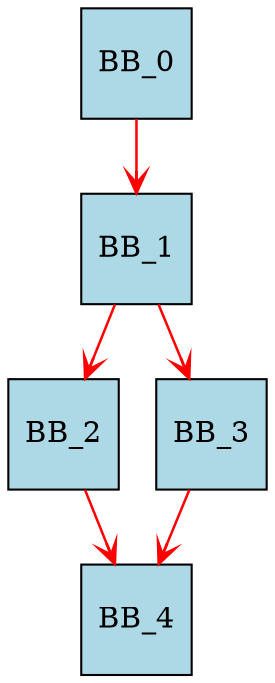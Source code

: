 digraph G {
	dpi = 100;
	fontname = "Comic Sans MS";
	fontsize = 20;
	rankdir  = TB;
node [shape = square, style = filled,fillcolor = "lightblue"];
edge [color = red, arrowhead = vee, arrowsize = 1, penwidth = 1.2];
BB_0 -> BB_1;
BB_1 -> BB_2;
BB_1 -> BB_3;
BB_2 -> BB_4;
BB_3 -> BB_4;
}
